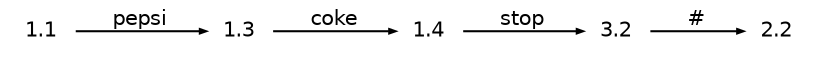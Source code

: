 digraph g
{
   graph [rankdir=LR];
   edge [arrowsize=0.3,fontsize=10,fontname=Helvetica];
   node [shape=plaintext,width=.3,height=.2,fontsize=10,fontname=Helvetica];
   1.1->1.3 [label="pepsi"];
   1.3->1.4 [label="coke"];
   1.4->3.2 [label="stop"];
   3.2->2.2 [label="#"];
}
